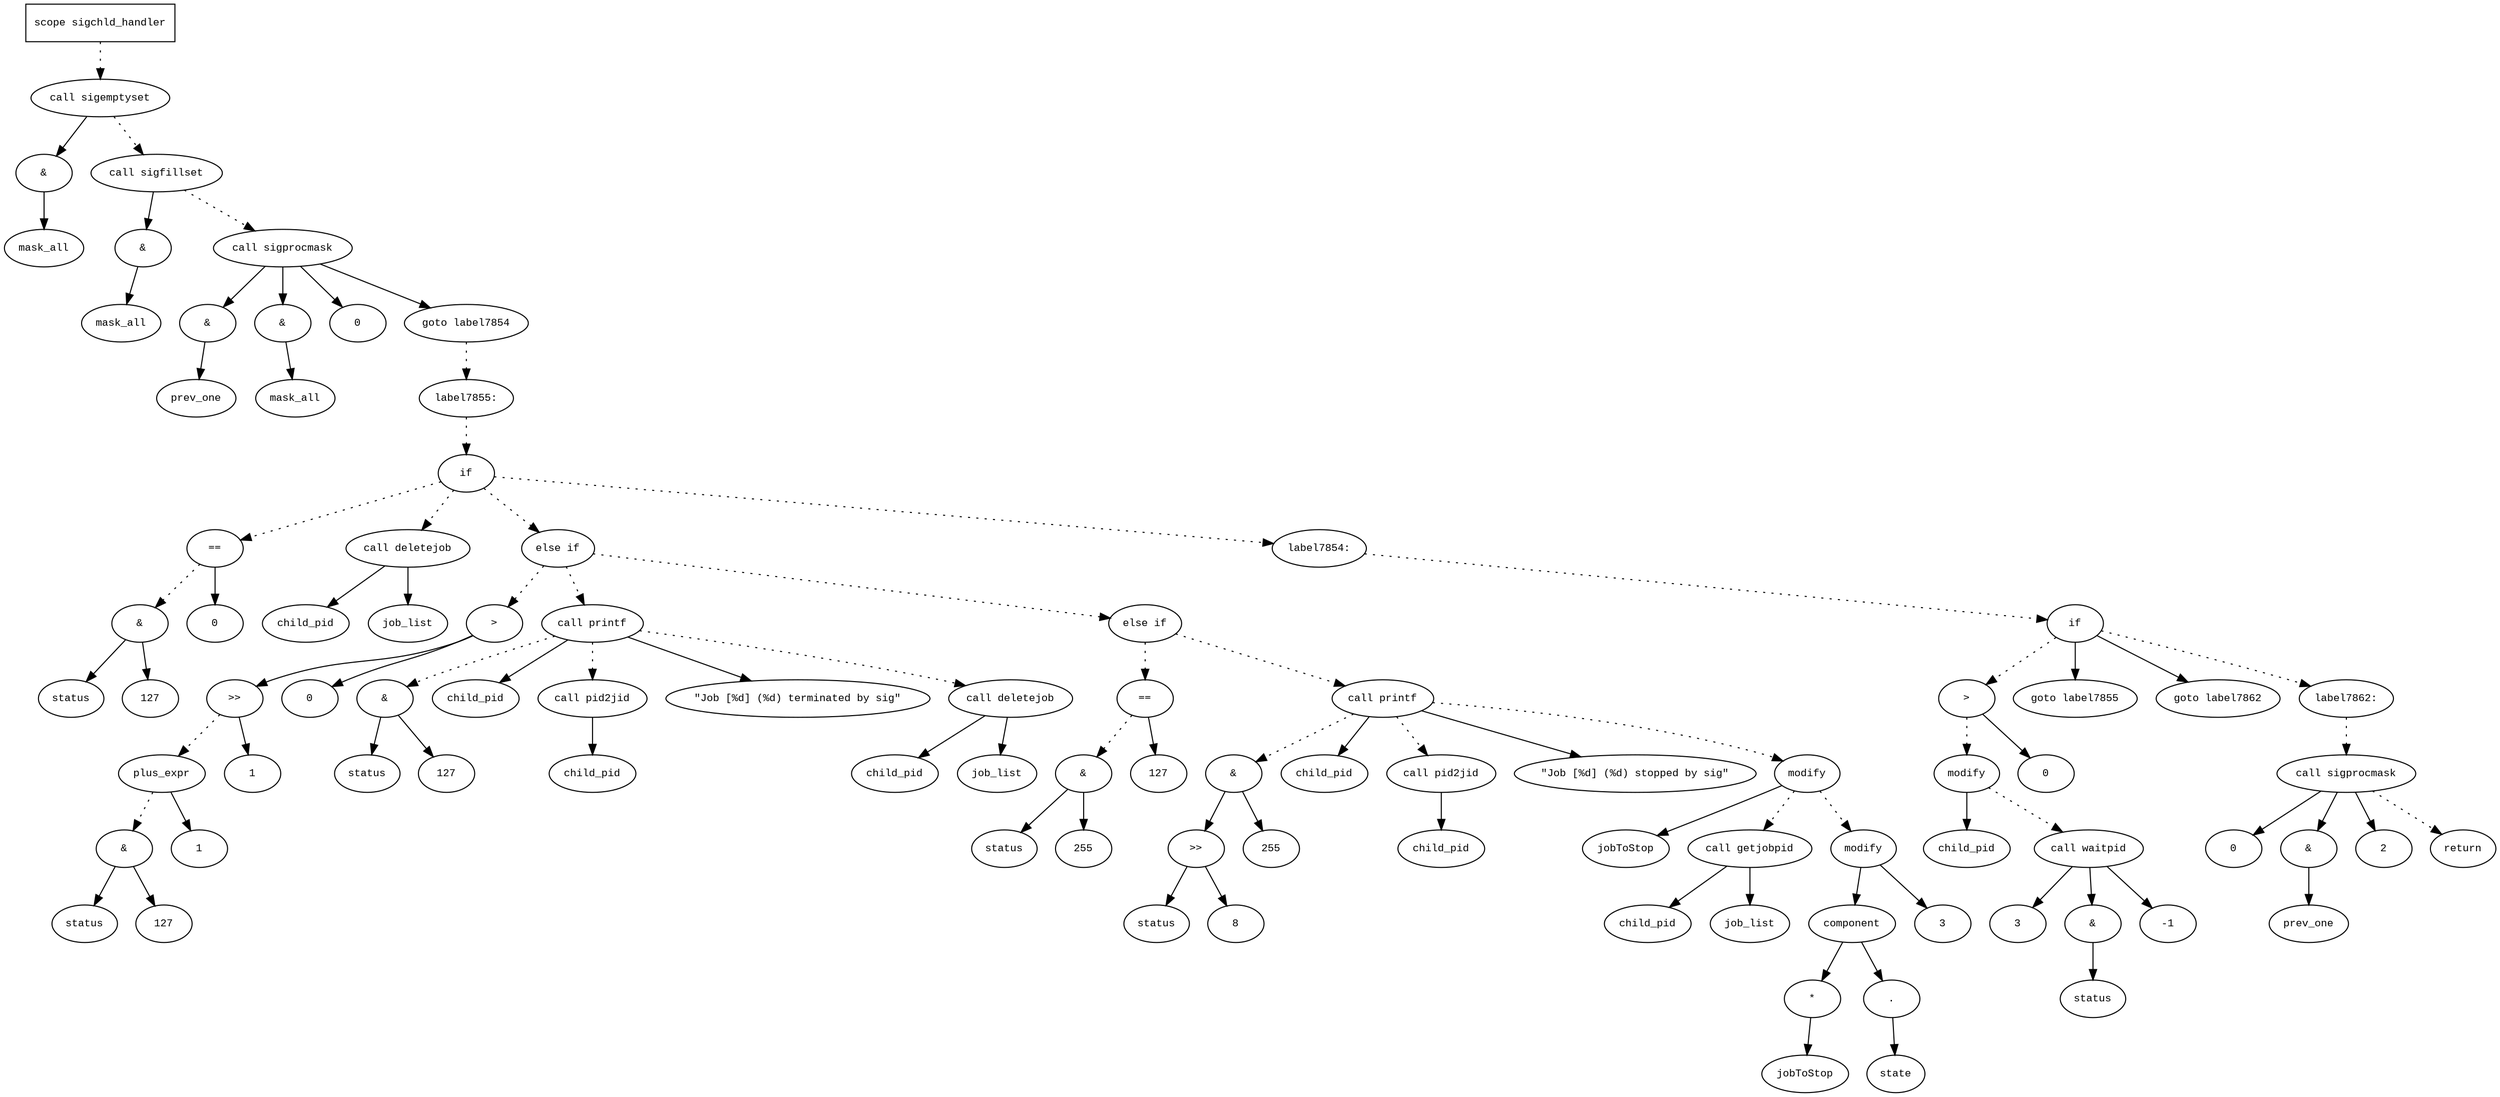 digraph AST {
  graph [fontname="Times New Roman",fontsize=10];
  node  [fontname="Courier New",fontsize=10];
  edge  [fontname="Times New Roman",fontsize=10];

  node1 [label="scope sigchld_handler",shape=box];
  node2 [label="call sigemptyset",shape=ellipse];
  node3 [label="&",shape=ellipse];
  node2 -> node3;
  node4 [label="mask_all",shape=ellipse];
  node3 -> node4;
  node1 -> node2 [style=dotted];
  node5 [label="call sigfillset",shape=ellipse];
  node6 [label="&",shape=ellipse];
  node5 -> node6;
  node7 [label="mask_all",shape=ellipse];
  node6 -> node7;
  node2 -> node5 [style=dotted];
  node8 [label="call sigprocmask",shape=ellipse];
  node9 [label="&",shape=ellipse];
  node8 -> node9;
  node10 [label="prev_one",shape=ellipse];
  node9 -> node10;
  node11 [label="&",shape=ellipse];
  node8 -> node11;
  node12 [label="mask_all",shape=ellipse];
  node11 -> node12;
  node13 [label="0",shape=ellipse];
  node8 -> node13;
  node5 -> node8 [style=dotted];
  node14 [label="goto label7854",shape=ellipse];
  node8 -> node14;
  node15 [label="label7855:",shape=ellipse];
  node14 -> node15 [style=dotted];
  node16 [label="if",shape=ellipse];
  node15 -> node16 [style=dotted];
  node17 [label="==",shape=ellipse];
  node18 [label="&",shape=ellipse];
  node19 [label="status",shape=ellipse];
  node18 -> node19;
  node20 [label="127",shape=ellipse];
  node18 -> node20;
  node17 -> node18 [style=dotted];
  node21 [label="0",shape=ellipse];
  node17 -> node21;
  node16 -> node17 [style=dotted];
  node22 [label="call deletejob",shape=ellipse];
  node23 [label="child_pid",shape=ellipse];
  node22 -> node23;
  node24 [label="job_list",shape=ellipse];
  node22 -> node24;
  node16 -> node22 [style=dotted];
  node25 [label="else if",shape=ellipse];
  node16 -> node25 [style=dotted];
  node26 [label=">",shape=ellipse];
  node27 [label=">>",shape=ellipse];
  node28 [label="plus_expr",shape=ellipse];
  node29 [label="&",shape=ellipse];
  node30 [label="status",shape=ellipse];
  node29 -> node30;
  node31 [label="127",shape=ellipse];
  node29 -> node31;
  node28 -> node29 [style=dotted];
  node32 [label="1",shape=ellipse];
  node28 -> node32;
  node27 -> node28 [style=dotted];
  node33 [label="1",shape=ellipse];
  node27 -> node33;
  node26 -> node27;
  node34 [label="0",shape=ellipse];
  node26 -> node34;
  node25 -> node26 [style=dotted];
  node35 [label="call printf",shape=ellipse];
  node36 [label="&",shape=ellipse];
  node37 [label="status",shape=ellipse];
  node36 -> node37;
  node38 [label="127",shape=ellipse];
  node36 -> node38;
  node35 -> node36 [style=dotted];
  node39 [label="child_pid",shape=ellipse];
  node35 -> node39;
  node40 [label="call pid2jid",shape=ellipse];
  node41 [label="child_pid",shape=ellipse];
  node40 -> node41;
  node35 -> node40 [style=dotted];
  node42 [label="\"Job [%d] (%d) terminated by sig\"",shape=ellipse];
  node35 -> node42;
  node25 -> node35 [style=dotted];
  node43 [label="call deletejob",shape=ellipse];
  node44 [label="child_pid",shape=ellipse];
  node43 -> node44;
  node45 [label="job_list",shape=ellipse];
  node43 -> node45;
  node35 -> node43 [style=dotted];
  node46 [label="else if",shape=ellipse];
  node25 -> node46 [style=dotted];
  node47 [label="==",shape=ellipse];
  node48 [label="&",shape=ellipse];
  node49 [label="status",shape=ellipse];
  node48 -> node49;
  node50 [label="255",shape=ellipse];
  node48 -> node50;
  node47 -> node48 [style=dotted];
  node51 [label="127",shape=ellipse];
  node47 -> node51;
  node46 -> node47 [style=dotted];
  node52 [label="call printf",shape=ellipse];
  node53 [label="&",shape=ellipse];
  node54 [label=">>",shape=ellipse];
  node55 [label="status",shape=ellipse];
  node54 -> node55;
  node56 [label="8",shape=ellipse];
  node54 -> node56;
  node53 -> node54;
  node57 [label="255",shape=ellipse];
  node53 -> node57;
  node52 -> node53 [style=dotted];
  node58 [label="child_pid",shape=ellipse];
  node52 -> node58;
  node59 [label="call pid2jid",shape=ellipse];
  node60 [label="child_pid",shape=ellipse];
  node59 -> node60;
  node52 -> node59 [style=dotted];
  node61 [label="\"Job [%d] (%d) stopped by sig\"",shape=ellipse];
  node52 -> node61;
  node46 -> node52 [style=dotted];
  node62 [label="modify",shape=ellipse];
  node63 [label="jobToStop",shape=ellipse];
  node62 -> node63;
  node64 [label="call getjobpid",shape=ellipse];
  node65 [label="child_pid",shape=ellipse];
  node64 -> node65;
  node66 [label="job_list",shape=ellipse];
  node64 -> node66;
  node62 -> node64 [style=dotted];
  node52 -> node62 [style=dotted];
  node67 [label="modify",shape=ellipse];
  node68 [label="component",shape=ellipse];
  node67 -> node68;
  node69 [label="*",shape=ellipse];
  node70 [label="jobToStop",shape=ellipse];
  node69 -> node70;
  node68 -> node69;
  node71 [label=".",shape=ellipse];
  node68 -> node71;
  node72 [label="state",shape=ellipse];
  node71 -> node72;
  node73 [label="3",shape=ellipse];
  node67 -> node73;
  node62 -> node67 [style=dotted];
  node74 [label="label7854:",shape=ellipse];
  node16 -> node74 [style=dotted];
  node75 [label="if",shape=ellipse];
  node74 -> node75 [style=dotted];
  node76 [label=">",shape=ellipse];
  node77 [label="modify",shape=ellipse];
  node78 [label="child_pid",shape=ellipse];
  node77 -> node78;
  node79 [label="call waitpid",shape=ellipse];
  node80 [label="3",shape=ellipse];
  node79 -> node80;
  node81 [label="&",shape=ellipse];
  node79 -> node81;
  node82 [label="status",shape=ellipse];
  node81 -> node82;
  node83 [label="-1",shape=ellipse];
  node79 -> node83;
  node77 -> node79 [style=dotted];
  node76 -> node77 [style=dotted];
  node84 [label="0",shape=ellipse];
  node76 -> node84;
  node75 -> node76 [style=dotted];
  node85 [label="goto label7855",shape=ellipse];
  node75 -> node85;
  node86 [label="goto label7862",shape=ellipse];
  node75 -> node86;
  node87 [label="label7862:",shape=ellipse];
  node75 -> node87 [style=dotted];
  node88 [label="call sigprocmask",shape=ellipse];
  node89 [label="0",shape=ellipse];
  node88 -> node89;
  node90 [label="&",shape=ellipse];
  node88 -> node90;
  node91 [label="prev_one",shape=ellipse];
  node90 -> node91;
  node92 [label="2",shape=ellipse];
  node88 -> node92;
  node87 -> node88 [style=dotted];
  node93 [label="return",shape=ellipse];
  node88 -> node93 [style=dotted];
} 
